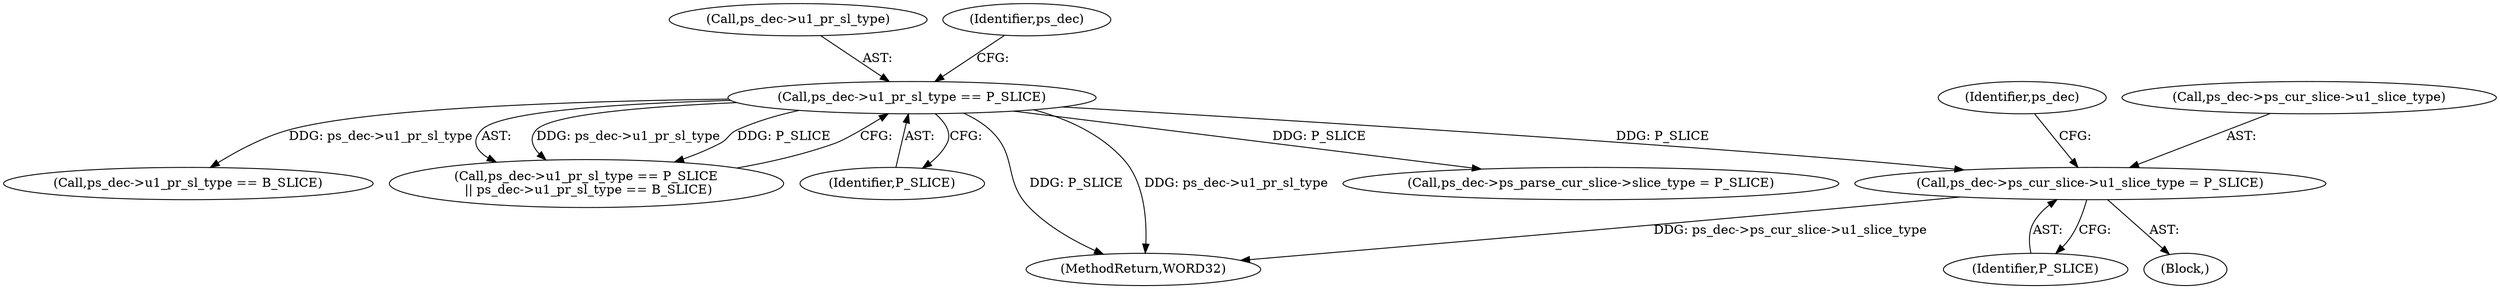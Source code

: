 digraph "0_Android_0b23c81c3dd9ec38f7e6806a3955fed1925541a0_1@pointer" {
"1000956" [label="(Call,ps_dec->ps_cur_slice->u1_slice_type = P_SLICE)"];
"1000644" [label="(Call,ps_dec->u1_pr_sl_type == P_SLICE)"];
"1000963" [label="(Call,ps_dec->ps_parse_cur_slice->slice_type = P_SLICE)"];
"1000648" [label="(Identifier,P_SLICE)"];
"1000649" [label="(Call,ps_dec->u1_pr_sl_type == B_SLICE)"];
"1000966" [label="(Identifier,ps_dec)"];
"1000138" [label="(Block,)"];
"1000644" [label="(Call,ps_dec->u1_pr_sl_type == P_SLICE)"];
"1000643" [label="(Call,ps_dec->u1_pr_sl_type == P_SLICE\n || ps_dec->u1_pr_sl_type == B_SLICE)"];
"1000645" [label="(Call,ps_dec->u1_pr_sl_type)"];
"1000651" [label="(Identifier,ps_dec)"];
"1000956" [label="(Call,ps_dec->ps_cur_slice->u1_slice_type = P_SLICE)"];
"1001422" [label="(MethodReturn,WORD32)"];
"1000957" [label="(Call,ps_dec->ps_cur_slice->u1_slice_type)"];
"1000962" [label="(Identifier,P_SLICE)"];
"1000956" -> "1000138"  [label="AST: "];
"1000956" -> "1000962"  [label="CFG: "];
"1000957" -> "1000956"  [label="AST: "];
"1000962" -> "1000956"  [label="AST: "];
"1000966" -> "1000956"  [label="CFG: "];
"1000956" -> "1001422"  [label="DDG: ps_dec->ps_cur_slice->u1_slice_type"];
"1000644" -> "1000956"  [label="DDG: P_SLICE"];
"1000644" -> "1000643"  [label="AST: "];
"1000644" -> "1000648"  [label="CFG: "];
"1000645" -> "1000644"  [label="AST: "];
"1000648" -> "1000644"  [label="AST: "];
"1000651" -> "1000644"  [label="CFG: "];
"1000643" -> "1000644"  [label="CFG: "];
"1000644" -> "1001422"  [label="DDG: P_SLICE"];
"1000644" -> "1001422"  [label="DDG: ps_dec->u1_pr_sl_type"];
"1000644" -> "1000643"  [label="DDG: ps_dec->u1_pr_sl_type"];
"1000644" -> "1000643"  [label="DDG: P_SLICE"];
"1000644" -> "1000649"  [label="DDG: ps_dec->u1_pr_sl_type"];
"1000644" -> "1000963"  [label="DDG: P_SLICE"];
}
